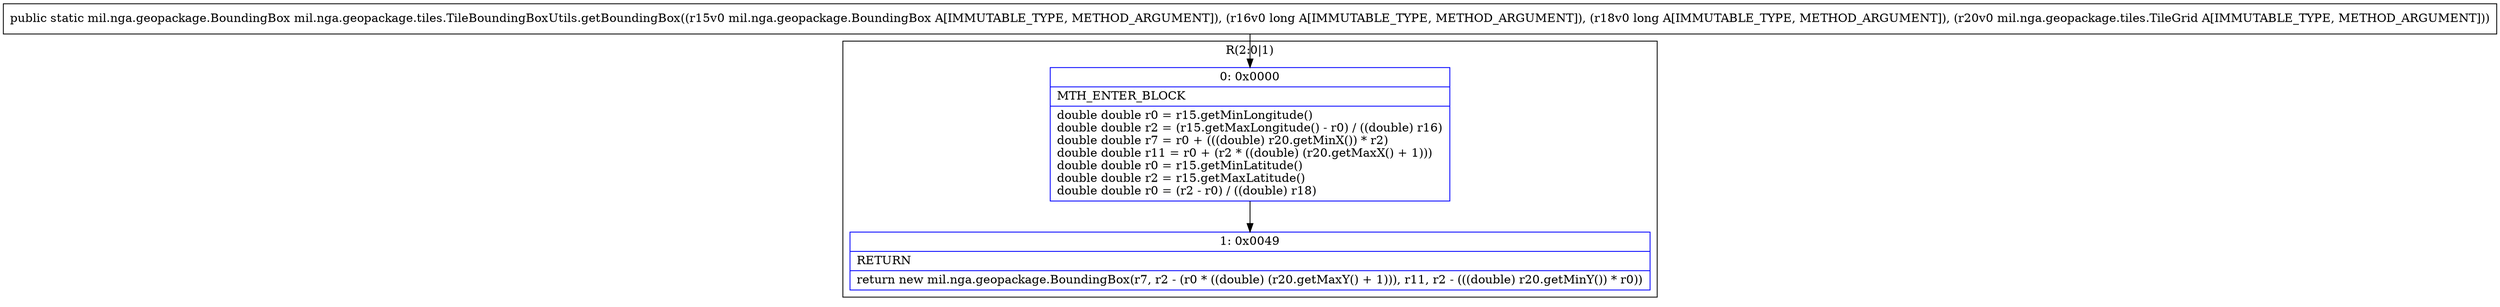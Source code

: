 digraph "CFG formil.nga.geopackage.tiles.TileBoundingBoxUtils.getBoundingBox(Lmil\/nga\/geopackage\/BoundingBox;JJLmil\/nga\/geopackage\/tiles\/TileGrid;)Lmil\/nga\/geopackage\/BoundingBox;" {
subgraph cluster_Region_420325382 {
label = "R(2:0|1)";
node [shape=record,color=blue];
Node_0 [shape=record,label="{0\:\ 0x0000|MTH_ENTER_BLOCK\l|double double r0 = r15.getMinLongitude()\ldouble double r2 = (r15.getMaxLongitude() \- r0) \/ ((double) r16)\ldouble double r7 = r0 + (((double) r20.getMinX()) * r2)\ldouble double r11 = r0 + (r2 * ((double) (r20.getMaxX() + 1)))\ldouble double r0 = r15.getMinLatitude()\ldouble double r2 = r15.getMaxLatitude()\ldouble double r0 = (r2 \- r0) \/ ((double) r18)\l}"];
Node_1 [shape=record,label="{1\:\ 0x0049|RETURN\l|return new mil.nga.geopackage.BoundingBox(r7, r2 \- (r0 * ((double) (r20.getMaxY() + 1))), r11, r2 \- (((double) r20.getMinY()) * r0))\l}"];
}
MethodNode[shape=record,label="{public static mil.nga.geopackage.BoundingBox mil.nga.geopackage.tiles.TileBoundingBoxUtils.getBoundingBox((r15v0 mil.nga.geopackage.BoundingBox A[IMMUTABLE_TYPE, METHOD_ARGUMENT]), (r16v0 long A[IMMUTABLE_TYPE, METHOD_ARGUMENT]), (r18v0 long A[IMMUTABLE_TYPE, METHOD_ARGUMENT]), (r20v0 mil.nga.geopackage.tiles.TileGrid A[IMMUTABLE_TYPE, METHOD_ARGUMENT])) }"];
MethodNode -> Node_0;
Node_0 -> Node_1;
}

